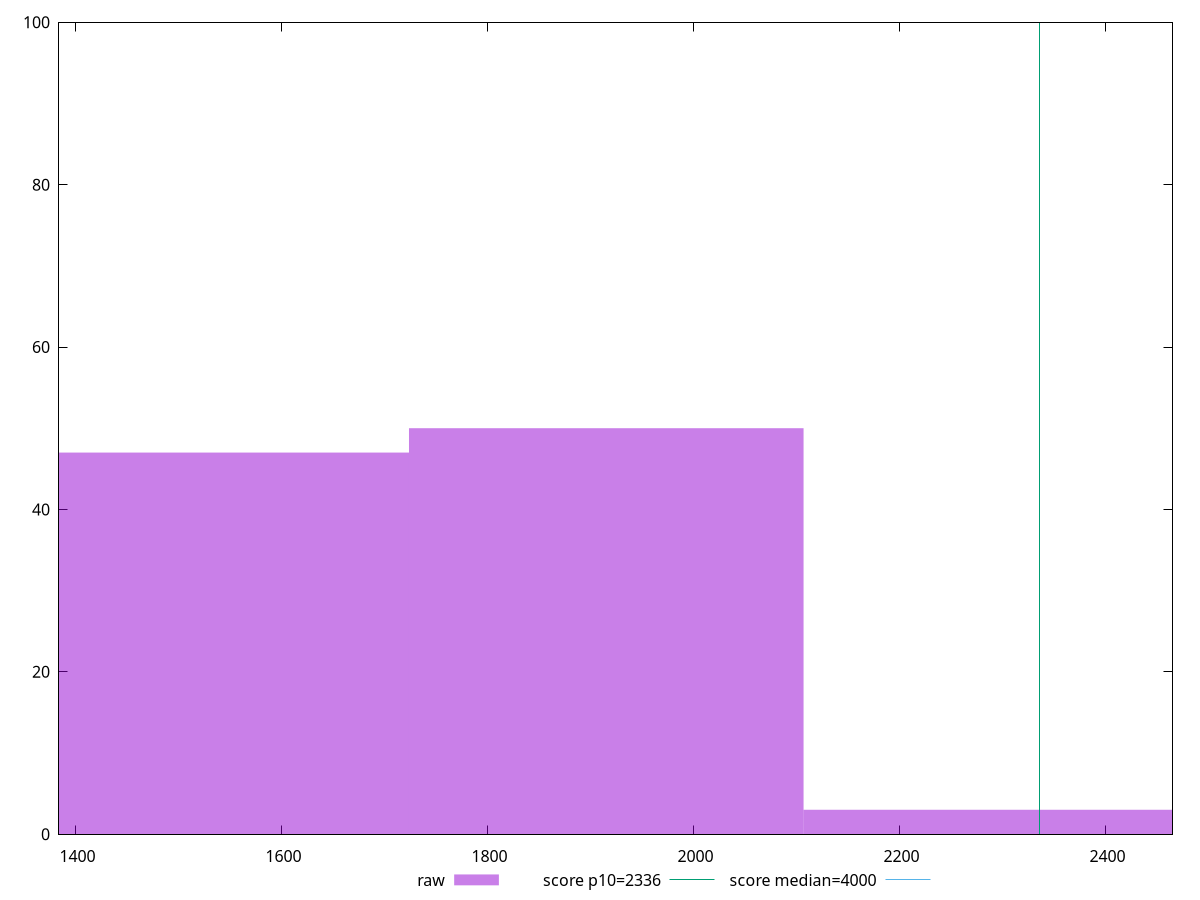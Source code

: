 reset

$raw <<EOF
1915.2966802337132 50
1532.2373441869706 47
2298.356016280456 3
EOF

set key outside below
set boxwidth 383.05933604674266
set xrange [1383.998:2464.99]
set yrange [0:100]
set trange [0:100]
set style fill transparent solid 0.5 noborder

set parametric
set terminal svg size 640, 490 enhanced background rgb 'white'
set output "reports/report_00028_2021-02-24T12-49-42.674Z/first-contentful-paint/samples/agenda/raw/histogram.svg"

plot $raw title "raw" with boxes, \
     2336,t title "score p10=2336", \
     4000,t title "score median=4000"

reset
